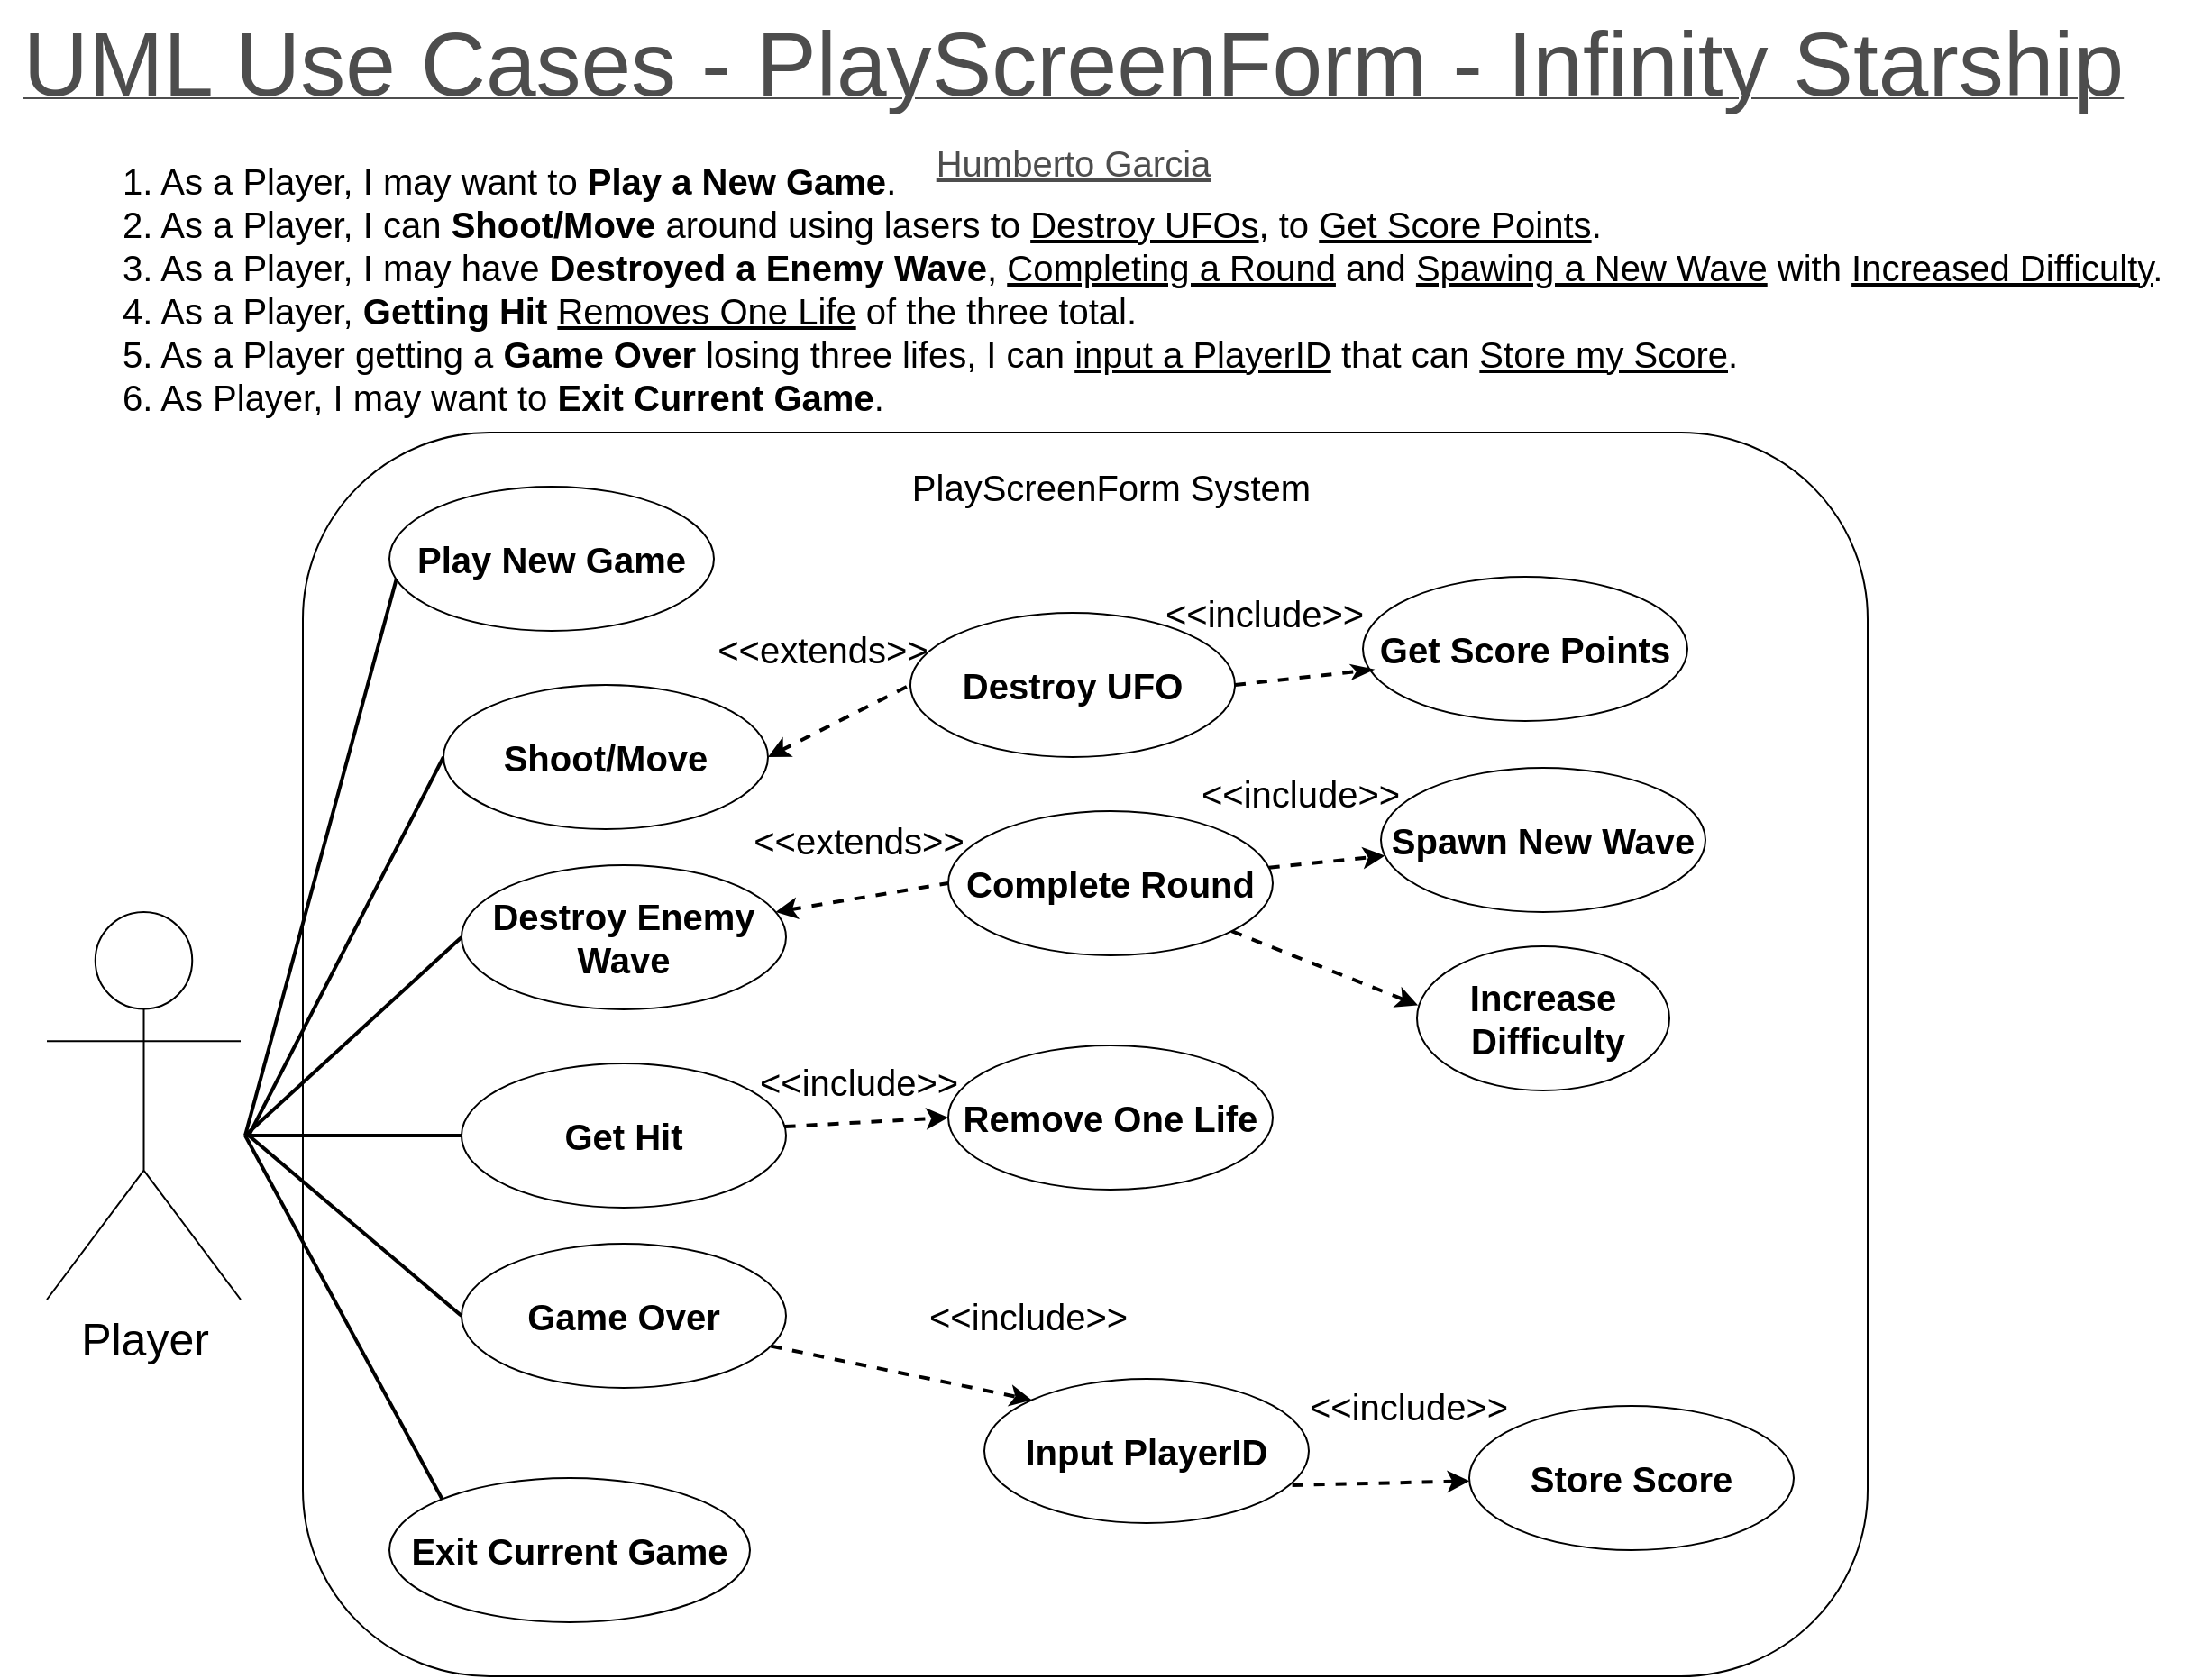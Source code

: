 <mxfile version="20.2.3" type="device"><diagram id="C5RBs43oDa-KdzZeNtuy" name="Page-1"><mxGraphModel dx="2694" dy="1304" grid="1" gridSize="10" guides="1" tooltips="1" connect="1" arrows="1" fold="1" page="1" pageScale="1" pageWidth="700" pageHeight="1000" background="#ffffff" math="0" shadow="0"><root><mxCell id="WIyWlLk6GJQsqaUBKTNV-0"/><mxCell id="WIyWlLk6GJQsqaUBKTNV-1" parent="WIyWlLk6GJQsqaUBKTNV-0"/><mxCell id="yiOUxmoa4Ia79uWthMJw-11" value="" style="rounded=1;whiteSpace=wrap;html=1;fontSize=20;fillColor=none;" parent="WIyWlLk6GJQsqaUBKTNV-1" vertex="1"><mxGeometry x="272" y="265" width="868" height="690" as="geometry"/></mxCell><mxCell id="vLL9UpFWgCpI62rlACPg-55" value="&lt;font style=&quot;font-size: 50px;&quot;&gt;UML Use Cases - PlayScreenForm - Infinity Starship&lt;/font&gt;" style="text;html=1;align=center;verticalAlign=middle;resizable=0;points=[];autosize=1;strokeColor=none;fillColor=none;fontSize=12;labelBackgroundColor=none;fontStyle=4;horizontal=1;labelBorderColor=none;spacingTop=0;fontColor=#4D4D4D;" parent="WIyWlLk6GJQsqaUBKTNV-1" vertex="1"><mxGeometry x="104" y="25" width="1190" height="70" as="geometry"/></mxCell><mxCell id="vLL9UpFWgCpI62rlACPg-56" value="&lt;font style=&quot;font-size: 20px;&quot;&gt;Humberto Garcia&lt;/font&gt;" style="text;html=1;align=center;verticalAlign=middle;resizable=0;points=[];autosize=1;strokeColor=none;fillColor=none;fontSize=20;labelBackgroundColor=none;fontStyle=4;horizontal=1;labelBorderColor=none;spacingTop=0;fontColor=#4D4D4D;" parent="WIyWlLk6GJQsqaUBKTNV-1" vertex="1"><mxGeometry x="609" y="95" width="180" height="40" as="geometry"/></mxCell><mxCell id="19M5Xr5DSansxKgTvQKT-0" value="&lt;font style=&quot;font-size: 25px;&quot;&gt;Player&lt;/font&gt;" style="shape=umlActor;verticalLabelPosition=bottom;verticalAlign=top;html=1;outlineConnect=0;" parent="WIyWlLk6GJQsqaUBKTNV-1" vertex="1"><mxGeometry x="130" y="531" width="107.5" height="215" as="geometry"/></mxCell><mxCell id="yiOUxmoa4Ia79uWthMJw-3" value="1. As a Player, I may want to &lt;b&gt;Play a New Game&lt;/b&gt;.&lt;br&gt;2. As a Player, I can&amp;nbsp;&lt;b&gt;Shoot/Move&lt;/b&gt; around using lasers to &lt;u&gt;Destroy UFOs&lt;/u&gt;, to &lt;u&gt;Get Score Points&lt;/u&gt;.&lt;br&gt;3. As a Player, I may have &lt;b&gt;Destroyed a Enemy Wave&lt;/b&gt;, &lt;u&gt;Completing a Round&lt;/u&gt; and &lt;u&gt;Spawing a New Wave&lt;/u&gt; with &lt;u&gt;Increased Difficulty&lt;/u&gt;.&amp;nbsp;&lt;br&gt;4. As a Player, &lt;b&gt;Getting Hit&lt;/b&gt;&amp;nbsp;&lt;u&gt;Removes One Life&lt;/u&gt; of the three total.&lt;br&gt;5. As a Player getting a&amp;nbsp;&lt;b&gt;Game Over&lt;/b&gt;&amp;nbsp;losing three lifes, I can&amp;nbsp;&lt;u&gt;input a PlayerID&lt;/u&gt; that can &lt;u&gt;Store my Score&lt;/u&gt;.&lt;br&gt;6. As Player, I may want to &lt;b&gt;Exit Current Game&lt;/b&gt;." style="text;html=1;align=left;verticalAlign=middle;resizable=0;points=[];autosize=1;strokeColor=none;fillColor=none;fontSize=20;" parent="WIyWlLk6GJQsqaUBKTNV-1" vertex="1"><mxGeometry x="170" y="105" width="1160" height="160" as="geometry"/></mxCell><mxCell id="yiOUxmoa4Ia79uWthMJw-56" style="edgeStyle=none;rounded=0;orthogonalLoop=1;jettySize=auto;html=1;fontSize=20;endArrow=none;endFill=0;strokeWidth=2;exitX=0;exitY=0.5;exitDx=0;exitDy=0;" parent="WIyWlLk6GJQsqaUBKTNV-1" source="yiOUxmoa4Ia79uWthMJw-5" edge="1"><mxGeometry relative="1" as="geometry"><mxPoint x="242" y="655" as="targetPoint"/></mxGeometry></mxCell><mxCell id="yiOUxmoa4Ia79uWthMJw-57" style="edgeStyle=none;rounded=0;orthogonalLoop=1;jettySize=auto;html=1;exitX=1;exitY=0.5;exitDx=0;exitDy=0;entryX=0;entryY=0.5;entryDx=0;entryDy=0;fontSize=20;endArrow=none;endFill=0;strokeWidth=2;dashed=1;startArrow=classic;startFill=1;" parent="WIyWlLk6GJQsqaUBKTNV-1" source="yiOUxmoa4Ia79uWthMJw-5" target="yiOUxmoa4Ia79uWthMJw-19" edge="1"><mxGeometry relative="1" as="geometry"/></mxCell><mxCell id="yiOUxmoa4Ia79uWthMJw-5" value="&lt;span style=&quot;font-size: 20px;&quot;&gt;&lt;b&gt;Shoot/Move&lt;/b&gt;&lt;/span&gt;" style="ellipse;whiteSpace=wrap;html=1;" parent="WIyWlLk6GJQsqaUBKTNV-1" vertex="1"><mxGeometry x="350" y="405" width="180" height="80" as="geometry"/></mxCell><mxCell id="yiOUxmoa4Ia79uWthMJw-95" style="edgeStyle=none;rounded=0;orthogonalLoop=1;jettySize=auto;html=1;exitX=0.949;exitY=0.737;exitDx=0;exitDy=0;fontSize=20;endArrow=classic;endFill=1;strokeWidth=2;dashed=1;exitPerimeter=0;" parent="WIyWlLk6GJQsqaUBKTNV-1" source="yiOUxmoa4Ia79uWthMJw-106" target="yiOUxmoa4Ia79uWthMJw-60" edge="1"><mxGeometry relative="1" as="geometry"/></mxCell><mxCell id="yiOUxmoa4Ia79uWthMJw-109" style="edgeStyle=none;rounded=0;orthogonalLoop=1;jettySize=auto;html=1;entryX=0;entryY=0;entryDx=0;entryDy=0;fontSize=20;endArrow=classic;endFill=1;strokeWidth=2;dashed=1;" parent="WIyWlLk6GJQsqaUBKTNV-1" source="yiOUxmoa4Ia79uWthMJw-6" target="yiOUxmoa4Ia79uWthMJw-106" edge="1"><mxGeometry relative="1" as="geometry"/></mxCell><mxCell id="yiOUxmoa4Ia79uWthMJw-6" value="&lt;b&gt;&lt;font style=&quot;font-size: 20px;&quot;&gt;Game Over&lt;/font&gt;&lt;/b&gt;" style="ellipse;whiteSpace=wrap;html=1;" parent="WIyWlLk6GJQsqaUBKTNV-1" vertex="1"><mxGeometry x="360" y="715" width="180" height="80" as="geometry"/></mxCell><mxCell id="yiOUxmoa4Ia79uWthMJw-7" value="&lt;b&gt;&lt;font style=&quot;font-size: 20px;&quot;&gt;Get Score Points&lt;/font&gt;&lt;/b&gt;" style="ellipse;whiteSpace=wrap;html=1;" parent="WIyWlLk6GJQsqaUBKTNV-1" vertex="1"><mxGeometry x="860" y="345" width="180" height="80" as="geometry"/></mxCell><mxCell id="yiOUxmoa4Ia79uWthMJw-9" value="" style="endArrow=none;html=1;rounded=0;fontSize=20;entryX=0;entryY=0.5;entryDx=0;entryDy=0;strokeWidth=2;" parent="WIyWlLk6GJQsqaUBKTNV-1" target="yiOUxmoa4Ia79uWthMJw-6" edge="1"><mxGeometry width="50" height="50" relative="1" as="geometry"><mxPoint x="242" y="655" as="sourcePoint"/><mxPoint x="535.0" y="456" as="targetPoint"/></mxGeometry></mxCell><mxCell id="yiOUxmoa4Ia79uWthMJw-120" style="edgeStyle=none;rounded=0;orthogonalLoop=1;jettySize=auto;html=1;entryX=0.032;entryY=0.644;entryDx=0;entryDy=0;entryPerimeter=0;fontSize=15;endArrow=classicThin;endFill=1;strokeWidth=2;exitX=1;exitY=0.5;exitDx=0;exitDy=0;dashed=1;" parent="WIyWlLk6GJQsqaUBKTNV-1" source="yiOUxmoa4Ia79uWthMJw-19" target="yiOUxmoa4Ia79uWthMJw-7" edge="1"><mxGeometry relative="1" as="geometry"/></mxCell><mxCell id="yiOUxmoa4Ia79uWthMJw-19" value="&lt;span style=&quot;font-size: 20px;&quot;&gt;&lt;b&gt;Destroy UFO&lt;/b&gt;&lt;/span&gt;" style="ellipse;whiteSpace=wrap;html=1;" parent="WIyWlLk6GJQsqaUBKTNV-1" vertex="1"><mxGeometry x="609" y="365" width="180" height="80" as="geometry"/></mxCell><mxCell id="yiOUxmoa4Ia79uWthMJw-84" style="edgeStyle=none;rounded=0;orthogonalLoop=1;jettySize=auto;html=1;entryX=0;entryY=0.5;entryDx=0;entryDy=0;fontSize=20;endArrow=none;endFill=0;strokeWidth=2;" parent="WIyWlLk6GJQsqaUBKTNV-1" edge="1"><mxGeometry relative="1" as="geometry"><mxPoint x="947.46" y="696.053" as="sourcePoint"/></mxGeometry></mxCell><mxCell id="yiOUxmoa4Ia79uWthMJw-60" value="&lt;b&gt;&lt;font style=&quot;font-size: 20px;&quot;&gt;Store Score&lt;br&gt;&lt;/font&gt;&lt;/b&gt;" style="ellipse;whiteSpace=wrap;html=1;" parent="WIyWlLk6GJQsqaUBKTNV-1" vertex="1"><mxGeometry x="919" y="805" width="180" height="80" as="geometry"/></mxCell><mxCell id="yiOUxmoa4Ia79uWthMJw-83" style="edgeStyle=none;rounded=0;orthogonalLoop=1;jettySize=auto;html=1;exitX=1;exitY=0.5;exitDx=0;exitDy=0;entryX=0;entryY=0.5;entryDx=0;entryDy=0;fontSize=20;endArrow=none;endFill=0;strokeWidth=2;" parent="WIyWlLk6GJQsqaUBKTNV-1" edge="1"><mxGeometry relative="1" as="geometry"><mxPoint x="745" y="741" as="sourcePoint"/></mxGeometry></mxCell><mxCell id="yiOUxmoa4Ia79uWthMJw-88" style="edgeStyle=none;rounded=0;orthogonalLoop=1;jettySize=auto;html=1;entryX=0.5;entryY=0;entryDx=0;entryDy=0;fontSize=20;endArrow=none;endFill=0;strokeWidth=2;" parent="WIyWlLk6GJQsqaUBKTNV-1" edge="1"><mxGeometry relative="1" as="geometry"><mxPoint x="1099.0" y="654" as="sourcePoint"/></mxGeometry></mxCell><mxCell id="yiOUxmoa4Ia79uWthMJw-99" style="edgeStyle=none;rounded=0;orthogonalLoop=1;jettySize=auto;html=1;entryX=1;entryY=0.5;entryDx=0;entryDy=0;fontSize=20;endArrow=none;endFill=0;strokeWidth=2;" parent="WIyWlLk6GJQsqaUBKTNV-1" edge="1"><mxGeometry relative="1" as="geometry"><mxPoint x="798.75" y="730.0" as="targetPoint"/></mxGeometry></mxCell><mxCell id="yiOUxmoa4Ia79uWthMJw-87" style="edgeStyle=none;rounded=0;orthogonalLoop=1;jettySize=auto;html=1;entryX=0.5;entryY=0;entryDx=0;entryDy=0;fontSize=20;endArrow=none;endFill=0;strokeWidth=2;" parent="WIyWlLk6GJQsqaUBKTNV-1" edge="1"><mxGeometry relative="1" as="geometry"><mxPoint x="1099.0" y="774" as="sourcePoint"/></mxGeometry></mxCell><mxCell id="yiOUxmoa4Ia79uWthMJw-101" style="edgeStyle=none;rounded=0;orthogonalLoop=1;jettySize=auto;html=1;fontSize=20;endArrow=none;endFill=0;strokeWidth=2;exitX=0;exitY=0.5;exitDx=0;exitDy=0;" parent="WIyWlLk6GJQsqaUBKTNV-1" source="yiOUxmoa4Ia79uWthMJw-100" edge="1"><mxGeometry relative="1" as="geometry"><mxPoint x="240" y="655" as="targetPoint"/><mxPoint x="382.417" y="559.979" as="sourcePoint"/></mxGeometry></mxCell><mxCell id="yiOUxmoa4Ia79uWthMJw-103" style="edgeStyle=none;rounded=0;orthogonalLoop=1;jettySize=auto;html=1;entryX=0;entryY=0.5;entryDx=0;entryDy=0;fontSize=20;endArrow=none;endFill=0;strokeWidth=2;dashed=1;startArrow=classic;startFill=1;" parent="WIyWlLk6GJQsqaUBKTNV-1" source="yiOUxmoa4Ia79uWthMJw-100" target="yiOUxmoa4Ia79uWthMJw-102" edge="1"><mxGeometry relative="1" as="geometry"/></mxCell><mxCell id="yiOUxmoa4Ia79uWthMJw-100" value="&lt;span style=&quot;font-size: 20px;&quot;&gt;&lt;b&gt;Destroy Enemy Wave&lt;/b&gt;&lt;/span&gt;" style="ellipse;whiteSpace=wrap;html=1;" parent="WIyWlLk6GJQsqaUBKTNV-1" vertex="1"><mxGeometry x="360" y="505" width="180" height="80" as="geometry"/></mxCell><mxCell id="yiOUxmoa4Ia79uWthMJw-105" style="edgeStyle=none;rounded=0;orthogonalLoop=1;jettySize=auto;html=1;fontSize=20;endArrow=classic;endFill=1;strokeWidth=2;dashed=1;" parent="WIyWlLk6GJQsqaUBKTNV-1" source="yiOUxmoa4Ia79uWthMJw-102" target="yiOUxmoa4Ia79uWthMJw-104" edge="1"><mxGeometry relative="1" as="geometry"/></mxCell><mxCell id="yiOUxmoa4Ia79uWthMJw-125" style="edgeStyle=none;rounded=0;orthogonalLoop=1;jettySize=auto;html=1;entryX=0.004;entryY=0.409;entryDx=0;entryDy=0;entryPerimeter=0;dashed=1;fontSize=15;startArrow=none;startFill=0;endArrow=classic;endFill=1;strokeWidth=2;" parent="WIyWlLk6GJQsqaUBKTNV-1" source="yiOUxmoa4Ia79uWthMJw-102" target="yiOUxmoa4Ia79uWthMJw-124" edge="1"><mxGeometry relative="1" as="geometry"/></mxCell><mxCell id="yiOUxmoa4Ia79uWthMJw-102" value="&lt;span style=&quot;font-size: 20px;&quot;&gt;&lt;b&gt;Complete Round&lt;br&gt;&lt;/b&gt;&lt;/span&gt;" style="ellipse;whiteSpace=wrap;html=1;" parent="WIyWlLk6GJQsqaUBKTNV-1" vertex="1"><mxGeometry x="630" y="475" width="180" height="80" as="geometry"/></mxCell><mxCell id="yiOUxmoa4Ia79uWthMJw-104" value="&lt;span style=&quot;font-size: 20px;&quot;&gt;&lt;b&gt;Spawn New Wave&lt;br&gt;&lt;/b&gt;&lt;/span&gt;" style="ellipse;whiteSpace=wrap;html=1;" parent="WIyWlLk6GJQsqaUBKTNV-1" vertex="1"><mxGeometry x="870" y="451" width="180" height="80" as="geometry"/></mxCell><mxCell id="yiOUxmoa4Ia79uWthMJw-106" value="&lt;b&gt;&lt;font style=&quot;font-size: 20px;&quot;&gt;Input PlayerID&lt;/font&gt;&lt;/b&gt;" style="ellipse;whiteSpace=wrap;html=1;" parent="WIyWlLk6GJQsqaUBKTNV-1" vertex="1"><mxGeometry x="650" y="790" width="180" height="80" as="geometry"/></mxCell><mxCell id="yiOUxmoa4Ia79uWthMJw-116" style="edgeStyle=none;rounded=0;orthogonalLoop=1;jettySize=auto;html=1;fontSize=15;endArrow=none;endFill=0;strokeWidth=2;exitX=0;exitY=0;exitDx=0;exitDy=0;" parent="WIyWlLk6GJQsqaUBKTNV-1" source="yiOUxmoa4Ia79uWthMJw-107" edge="1"><mxGeometry relative="1" as="geometry"><mxPoint x="240" y="655.0" as="targetPoint"/></mxGeometry></mxCell><mxCell id="yiOUxmoa4Ia79uWthMJw-107" value="&lt;b&gt;&lt;font style=&quot;font-size: 20px;&quot;&gt;Exit Current Game&lt;/font&gt;&lt;/b&gt;" style="ellipse;whiteSpace=wrap;html=1;" parent="WIyWlLk6GJQsqaUBKTNV-1" vertex="1"><mxGeometry x="320" y="845" width="200" height="80" as="geometry"/></mxCell><mxCell id="yiOUxmoa4Ia79uWthMJw-110" value="&amp;lt;&amp;lt;include&amp;gt;&amp;gt;" style="text;html=1;align=center;verticalAlign=middle;resizable=0;points=[];autosize=1;strokeColor=none;fillColor=none;fontSize=20;" parent="WIyWlLk6GJQsqaUBKTNV-1" vertex="1"><mxGeometry x="609" y="735" width="130" height="40" as="geometry"/></mxCell><mxCell id="yiOUxmoa4Ia79uWthMJw-118" value="&amp;lt;&amp;lt;include&amp;gt;&amp;gt;" style="text;html=1;align=center;verticalAlign=middle;resizable=0;points=[];autosize=1;strokeColor=none;fillColor=none;fontSize=20;" parent="WIyWlLk6GJQsqaUBKTNV-1" vertex="1"><mxGeometry x="820" y="785" width="130" height="40" as="geometry"/></mxCell><mxCell id="yiOUxmoa4Ia79uWthMJw-122" value="&amp;lt;&amp;lt;include&amp;gt;&amp;gt;" style="text;html=1;align=center;verticalAlign=middle;resizable=0;points=[];autosize=1;strokeColor=none;fillColor=none;fontSize=20;" parent="WIyWlLk6GJQsqaUBKTNV-1" vertex="1"><mxGeometry x="740" y="345" width="130" height="40" as="geometry"/></mxCell><mxCell id="yiOUxmoa4Ia79uWthMJw-123" value="&amp;lt;&amp;lt;extends&amp;gt;&amp;gt;" style="text;html=1;align=center;verticalAlign=middle;resizable=0;points=[];autosize=1;strokeColor=none;fillColor=none;fontSize=20;" parent="WIyWlLk6GJQsqaUBKTNV-1" vertex="1"><mxGeometry x="490" y="365" width="140" height="40" as="geometry"/></mxCell><mxCell id="yiOUxmoa4Ia79uWthMJw-124" value="&lt;span style=&quot;font-size: 20px;&quot;&gt;&lt;b&gt;Increase&lt;br&gt;&amp;nbsp;Difficulty&lt;br&gt;&lt;/b&gt;&lt;/span&gt;" style="ellipse;whiteSpace=wrap;html=1;" parent="WIyWlLk6GJQsqaUBKTNV-1" vertex="1"><mxGeometry x="890" y="550" width="140" height="80" as="geometry"/></mxCell><mxCell id="yiOUxmoa4Ia79uWthMJw-126" value="&amp;lt;&amp;lt;include&amp;gt;&amp;gt;" style="text;html=1;align=center;verticalAlign=middle;resizable=0;points=[];autosize=1;strokeColor=none;fillColor=none;fontSize=20;" parent="WIyWlLk6GJQsqaUBKTNV-1" vertex="1"><mxGeometry x="760" y="445" width="130" height="40" as="geometry"/></mxCell><mxCell id="yiOUxmoa4Ia79uWthMJw-127" value="&amp;lt;&amp;lt;extends&amp;gt;&amp;gt;" style="text;html=1;align=center;verticalAlign=middle;resizable=0;points=[];autosize=1;strokeColor=none;fillColor=none;fontSize=20;" parent="WIyWlLk6GJQsqaUBKTNV-1" vertex="1"><mxGeometry x="510" y="471" width="140" height="40" as="geometry"/></mxCell><mxCell id="yiOUxmoa4Ia79uWthMJw-130" style="edgeStyle=none;rounded=0;orthogonalLoop=1;jettySize=auto;html=1;entryX=0;entryY=0.5;entryDx=0;entryDy=0;dashed=1;fontSize=15;startArrow=none;startFill=0;endArrow=classic;endFill=1;strokeWidth=2;" parent="WIyWlLk6GJQsqaUBKTNV-1" source="yiOUxmoa4Ia79uWthMJw-128" target="yiOUxmoa4Ia79uWthMJw-129" edge="1"><mxGeometry relative="1" as="geometry"/></mxCell><mxCell id="yiOUxmoa4Ia79uWthMJw-132" style="edgeStyle=none;rounded=0;orthogonalLoop=1;jettySize=auto;html=1;exitX=0;exitY=0.5;exitDx=0;exitDy=0;fontSize=15;startArrow=none;startFill=0;endArrow=none;endFill=0;strokeWidth=2;" parent="WIyWlLk6GJQsqaUBKTNV-1" source="yiOUxmoa4Ia79uWthMJw-128" edge="1"><mxGeometry relative="1" as="geometry"><mxPoint x="240" y="655.0" as="targetPoint"/></mxGeometry></mxCell><mxCell id="yiOUxmoa4Ia79uWthMJw-128" value="&lt;span style=&quot;font-size: 20px;&quot;&gt;&lt;b&gt;Get Hit&lt;/b&gt;&lt;/span&gt;" style="ellipse;whiteSpace=wrap;html=1;" parent="WIyWlLk6GJQsqaUBKTNV-1" vertex="1"><mxGeometry x="360" y="615" width="180" height="80" as="geometry"/></mxCell><mxCell id="yiOUxmoa4Ia79uWthMJw-129" value="&lt;span style=&quot;font-size: 20px;&quot;&gt;&lt;b&gt;Remove One Life&lt;/b&gt;&lt;/span&gt;" style="ellipse;whiteSpace=wrap;html=1;" parent="WIyWlLk6GJQsqaUBKTNV-1" vertex="1"><mxGeometry x="630" y="605" width="180" height="80" as="geometry"/></mxCell><mxCell id="yiOUxmoa4Ia79uWthMJw-131" value="&amp;lt;&amp;lt;include&amp;gt;&amp;gt;" style="text;html=1;align=center;verticalAlign=middle;resizable=0;points=[];autosize=1;strokeColor=none;fillColor=none;fontSize=20;" parent="WIyWlLk6GJQsqaUBKTNV-1" vertex="1"><mxGeometry x="515" y="605" width="130" height="40" as="geometry"/></mxCell><mxCell id="yiOUxmoa4Ia79uWthMJw-134" style="edgeStyle=none;rounded=0;orthogonalLoop=1;jettySize=auto;html=1;fontSize=15;startArrow=none;startFill=0;endArrow=none;endFill=0;strokeWidth=2;exitX=0.025;exitY=0.613;exitDx=0;exitDy=0;exitPerimeter=0;" parent="WIyWlLk6GJQsqaUBKTNV-1" source="yiOUxmoa4Ia79uWthMJw-133" edge="1"><mxGeometry relative="1" as="geometry"><mxPoint x="240" y="655.0" as="targetPoint"/><mxPoint x="390" y="385" as="sourcePoint"/></mxGeometry></mxCell><mxCell id="yiOUxmoa4Ia79uWthMJw-133" value="&lt;b&gt;&lt;font style=&quot;font-size: 20px;&quot;&gt;Play New Game&lt;/font&gt;&lt;/b&gt;" style="ellipse;whiteSpace=wrap;html=1;" parent="WIyWlLk6GJQsqaUBKTNV-1" vertex="1"><mxGeometry x="320" y="295" width="180" height="80" as="geometry"/></mxCell><mxCell id="yiOUxmoa4Ia79uWthMJw-135" value="PlayScreenForm System" style="text;html=1;align=center;verticalAlign=middle;resizable=0;points=[];autosize=1;strokeColor=none;fillColor=none;fontSize=20;" parent="WIyWlLk6GJQsqaUBKTNV-1" vertex="1"><mxGeometry x="600" y="275" width="240" height="40" as="geometry"/></mxCell></root></mxGraphModel></diagram></mxfile>